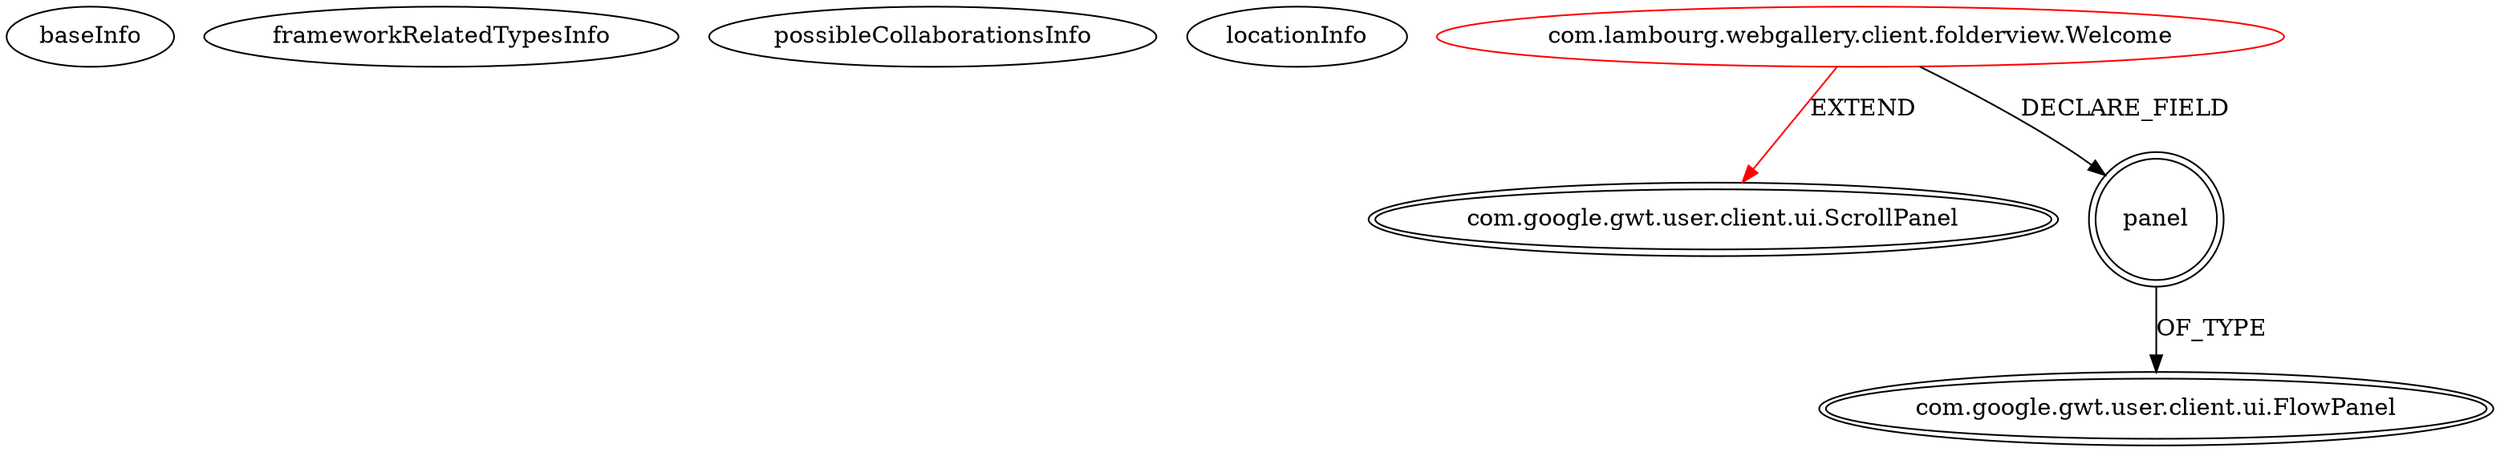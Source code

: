 digraph {
baseInfo[graphId=3529,category="extension_graph",isAnonymous=false,possibleRelation=false]
frameworkRelatedTypesInfo[0="com.google.gwt.user.client.ui.ScrollPanel"]
possibleCollaborationsInfo[]
locationInfo[projectName="lambourg-WebGallery",filePath="/lambourg-WebGallery/WebGallery-master/client/src/com/lambourg/webgallery/client/folderview/Welcome.java",contextSignature="Welcome",graphId="3529"]
0[label="com.lambourg.webgallery.client.folderview.Welcome",vertexType="ROOT_CLIENT_CLASS_DECLARATION",isFrameworkType=false,color=red]
1[label="com.google.gwt.user.client.ui.ScrollPanel",vertexType="FRAMEWORK_CLASS_TYPE",isFrameworkType=true,peripheries=2]
2[label="panel",vertexType="FIELD_DECLARATION",isFrameworkType=true,peripheries=2,shape=circle]
3[label="com.google.gwt.user.client.ui.FlowPanel",vertexType="FRAMEWORK_CLASS_TYPE",isFrameworkType=true,peripheries=2]
0->1[label="EXTEND",color=red]
0->2[label="DECLARE_FIELD"]
2->3[label="OF_TYPE"]
}
